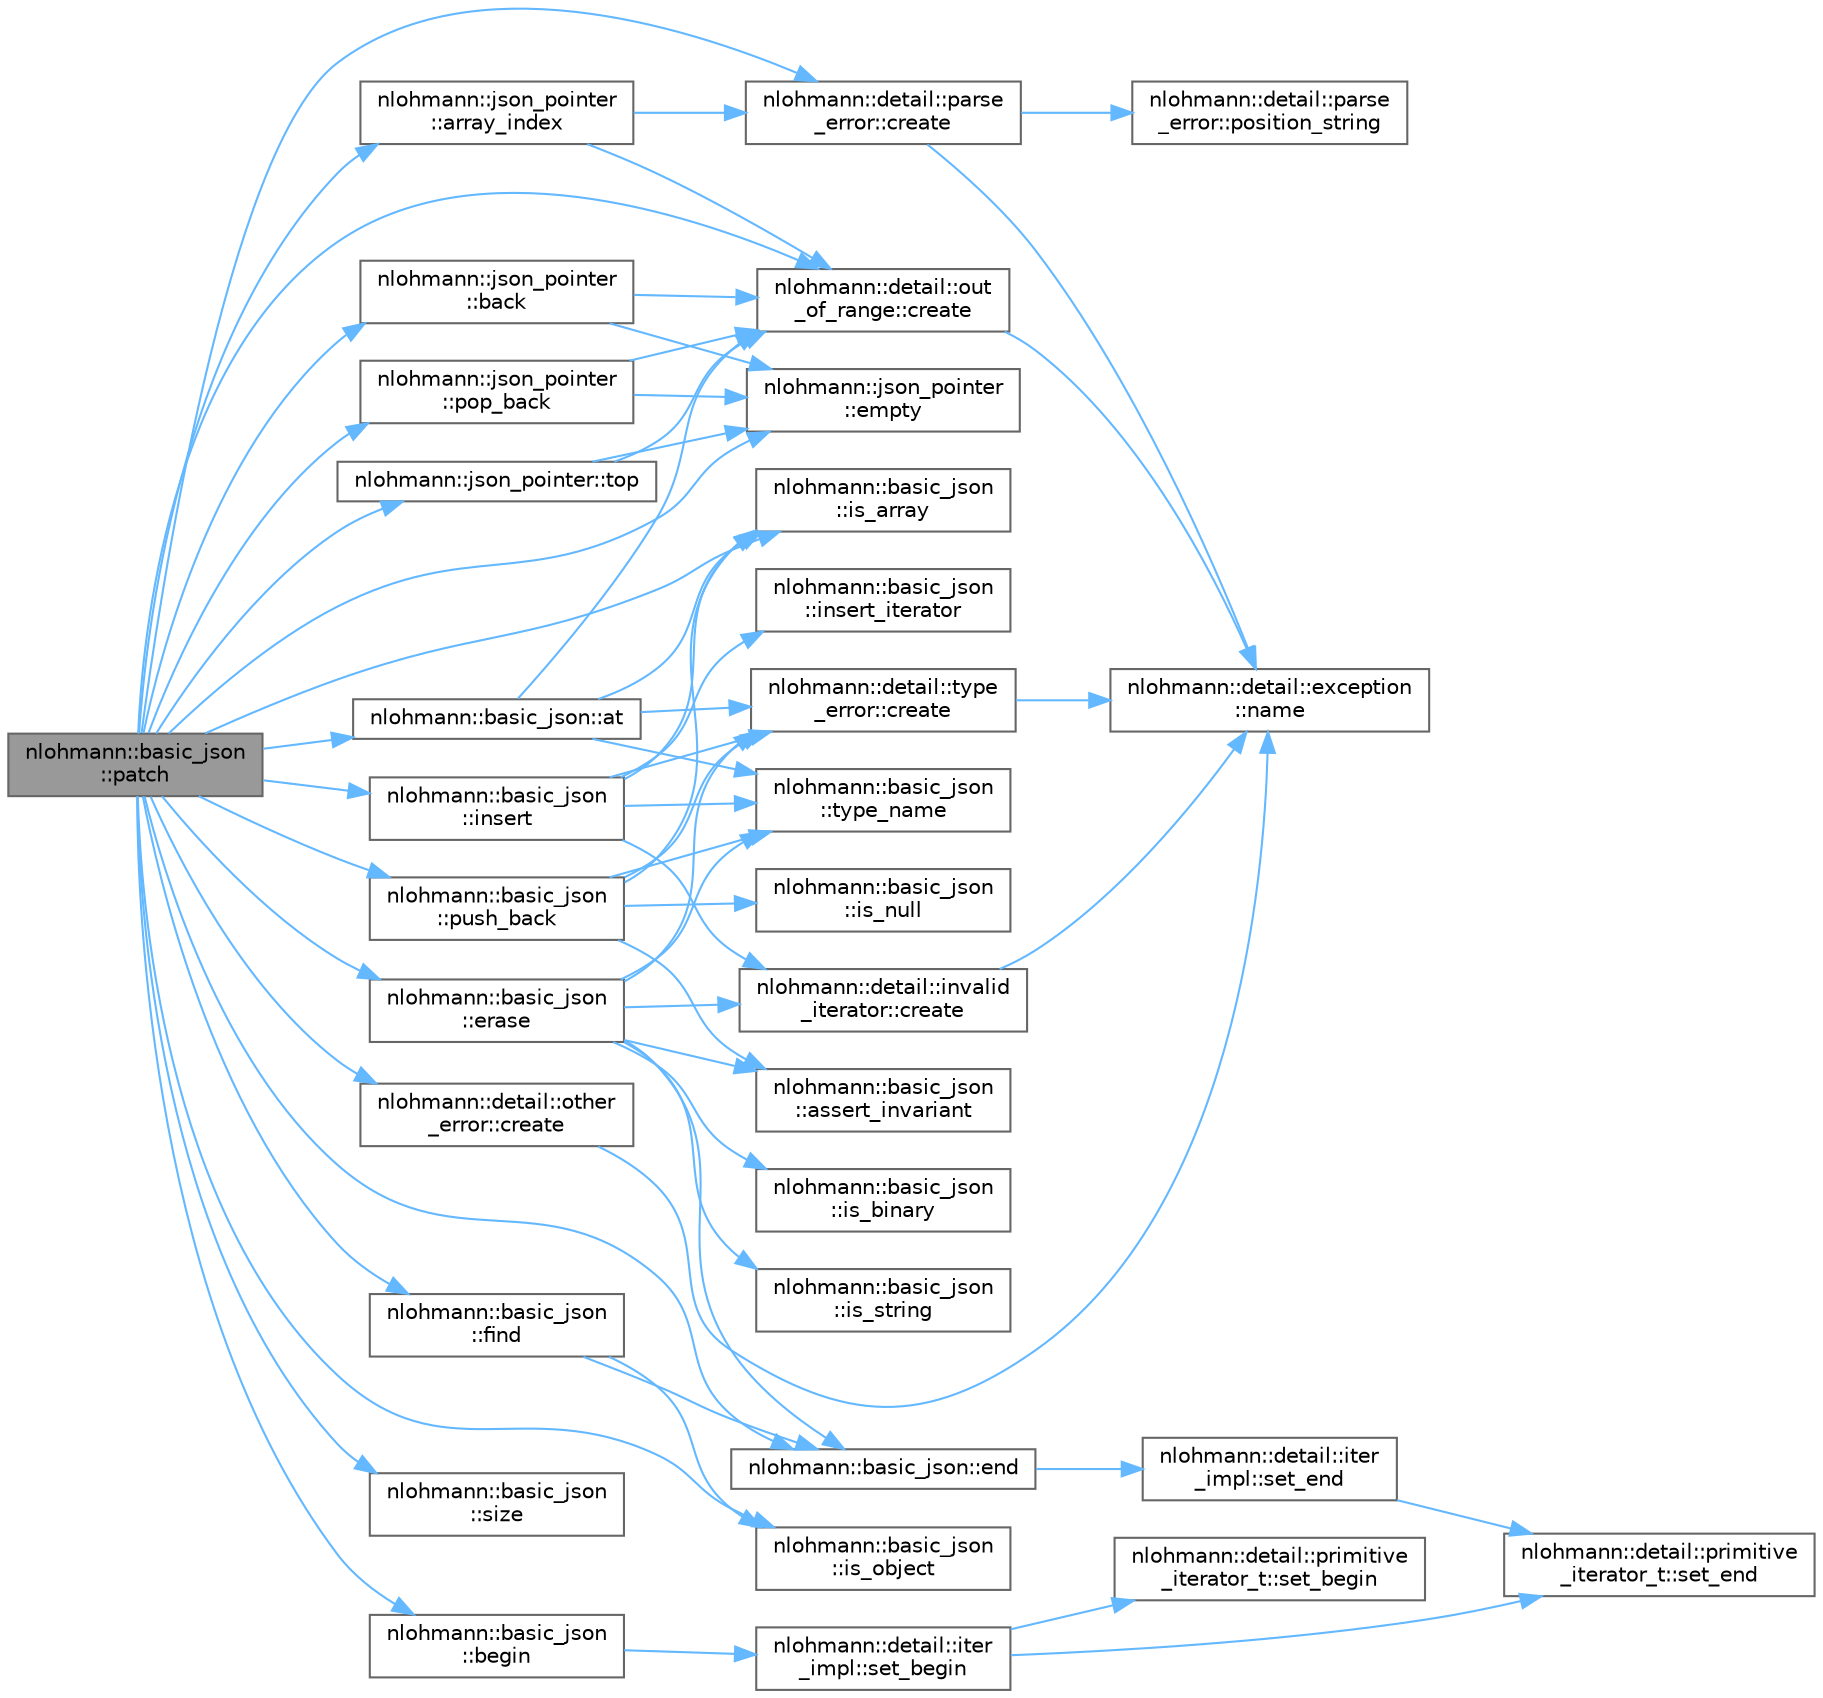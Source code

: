 digraph "nlohmann::basic_json::patch"
{
 // LATEX_PDF_SIZE
  bgcolor="transparent";
  edge [fontname=Helvetica,fontsize=10,labelfontname=Helvetica,labelfontsize=10];
  node [fontname=Helvetica,fontsize=10,shape=box,height=0.2,width=0.4];
  rankdir="LR";
  Node1 [label="nlohmann::basic_json\l::patch",height=0.2,width=0.4,color="gray40", fillcolor="grey60", style="filled", fontcolor="black",tooltip="applies a JSON patch"];
  Node1 -> Node2 [color="steelblue1",style="solid"];
  Node2 [label="nlohmann::json_pointer\l::array_index",height=0.2,width=0.4,color="grey40", fillcolor="white", style="filled",URL="$a01663.html#ae28e4b79b9d4fac9e6dca29f47f946fa",tooltip=" "];
  Node2 -> Node3 [color="steelblue1",style="solid"];
  Node3 [label="nlohmann::detail::parse\l_error::create",height=0.2,width=0.4,color="grey40", fillcolor="white", style="filled",URL="$a01563.html#a137ea4d27de45d8a844fd13451d40f3d",tooltip="create a parse error exception"];
  Node3 -> Node4 [color="steelblue1",style="solid"];
  Node4 [label="nlohmann::detail::exception\l::name",height=0.2,width=0.4,color="grey40", fillcolor="white", style="filled",URL="$a01559.html#abf41a7e9178356314082284e6cfea278",tooltip=" "];
  Node3 -> Node5 [color="steelblue1",style="solid"];
  Node5 [label="nlohmann::detail::parse\l_error::position_string",height=0.2,width=0.4,color="grey40", fillcolor="white", style="filled",URL="$a01563.html#aefe74adeaa48781464ba2fd2ec63d221",tooltip=" "];
  Node2 -> Node6 [color="steelblue1",style="solid"];
  Node6 [label="nlohmann::detail::out\l_of_range::create",height=0.2,width=0.4,color="grey40", fillcolor="white", style="filled",URL="$a01575.html#a3f6d82a6f967c4728a1ec735a7867073",tooltip=" "];
  Node6 -> Node4 [color="steelblue1",style="solid"];
  Node1 -> Node7 [color="steelblue1",style="solid"];
  Node7 [label="nlohmann::basic_json::at",height=0.2,width=0.4,color="grey40", fillcolor="white", style="filled",URL="$a01659.html#a52b18a5b7e68652c65b070900c438c6e",tooltip="access specified array element with bounds checking"];
  Node7 -> Node8 [color="steelblue1",style="solid"];
  Node8 [label="nlohmann::detail::type\l_error::create",height=0.2,width=0.4,color="grey40", fillcolor="white", style="filled",URL="$a01571.html#aecc083aea4b698c33d042670ba50c10f",tooltip=" "];
  Node8 -> Node4 [color="steelblue1",style="solid"];
  Node7 -> Node6 [color="steelblue1",style="solid"];
  Node7 -> Node9 [color="steelblue1",style="solid"];
  Node9 [label="nlohmann::basic_json\l::is_array",height=0.2,width=0.4,color="grey40", fillcolor="white", style="filled",URL="$a01659.html#ab5b70d60a636b9c5e10f6c8caac60b9e",tooltip="return whether value is an array"];
  Node7 -> Node10 [color="steelblue1",style="solid"];
  Node10 [label="nlohmann::basic_json\l::type_name",height=0.2,width=0.4,color="grey40", fillcolor="white", style="filled",URL="$a01659.html#ab8811fc4eab6091b32b34b3ac3e90474",tooltip="return the type as string"];
  Node1 -> Node11 [color="steelblue1",style="solid"];
  Node11 [label="nlohmann::json_pointer\l::back",height=0.2,width=0.4,color="grey40", fillcolor="white", style="filled",URL="$a01663.html#a58b4e4cd3551787d9c20c67ed5b1dfb8",tooltip="return last reference token"];
  Node11 -> Node6 [color="steelblue1",style="solid"];
  Node11 -> Node12 [color="steelblue1",style="solid"];
  Node12 [label="nlohmann::json_pointer\l::empty",height=0.2,width=0.4,color="grey40", fillcolor="white", style="filled",URL="$a01663.html#a649252bda4a2e75a0915b11a25d8bcc3",tooltip="return whether pointer points to the root document"];
  Node1 -> Node13 [color="steelblue1",style="solid"];
  Node13 [label="nlohmann::basic_json\l::begin",height=0.2,width=0.4,color="grey40", fillcolor="white", style="filled",URL="$a01659.html#a23b495b4c282e4afacf382f5b49af7c7",tooltip="returns an iterator to the first element"];
  Node13 -> Node14 [color="steelblue1",style="solid"];
  Node14 [label="nlohmann::detail::iter\l_impl::set_begin",height=0.2,width=0.4,color="grey40", fillcolor="white", style="filled",URL="$a02011.html#a5d5f92c7f6848814bc82cf7e4e541820",tooltip="set the iterator to the first value"];
  Node14 -> Node15 [color="steelblue1",style="solid"];
  Node15 [label="nlohmann::detail::primitive\l_iterator_t::set_begin",height=0.2,width=0.4,color="grey40", fillcolor="white", style="filled",URL="$a02003.html#a9d9b005906106e12aed738f97d7fee42",tooltip="set iterator to a defined beginning"];
  Node14 -> Node16 [color="steelblue1",style="solid"];
  Node16 [label="nlohmann::detail::primitive\l_iterator_t::set_end",height=0.2,width=0.4,color="grey40", fillcolor="white", style="filled",URL="$a02003.html#ad26a823483846a12d890c3feed3097eb",tooltip="set iterator to a defined past the end"];
  Node1 -> Node3 [color="steelblue1",style="solid"];
  Node1 -> Node6 [color="steelblue1",style="solid"];
  Node1 -> Node17 [color="steelblue1",style="solid"];
  Node17 [label="nlohmann::detail::other\l_error::create",height=0.2,width=0.4,color="grey40", fillcolor="white", style="filled",URL="$a01579.html#a87e8ab894e8c85c0d97a0919782d3683",tooltip=" "];
  Node17 -> Node4 [color="steelblue1",style="solid"];
  Node1 -> Node12 [color="steelblue1",style="solid"];
  Node1 -> Node18 [color="steelblue1",style="solid"];
  Node18 [label="nlohmann::basic_json::end",height=0.2,width=0.4,color="grey40", fillcolor="white", style="filled",URL="$a01659.html#a931267ec3f09eb67e4382f321b2c52bc",tooltip="returns an iterator to one past the last element"];
  Node18 -> Node19 [color="steelblue1",style="solid"];
  Node19 [label="nlohmann::detail::iter\l_impl::set_end",height=0.2,width=0.4,color="grey40", fillcolor="white", style="filled",URL="$a02011.html#a23e50ad4c13aa62d9ac7f60a123823ee",tooltip="set the iterator past the last value"];
  Node19 -> Node16 [color="steelblue1",style="solid"];
  Node1 -> Node20 [color="steelblue1",style="solid"];
  Node20 [label="nlohmann::basic_json\l::erase",height=0.2,width=0.4,color="grey40", fillcolor="white", style="filled",URL="$a01659.html#a494632b69bbe1d0153d3bedad0901b8e",tooltip="remove element given an iterator"];
  Node20 -> Node21 [color="steelblue1",style="solid"];
  Node21 [label="nlohmann::basic_json\l::assert_invariant",height=0.2,width=0.4,color="grey40", fillcolor="white", style="filled",URL="$a01659.html#aa7e7b1bdb6e9dbcfa5e284e8a2fb6464",tooltip="checks the class invariants"];
  Node20 -> Node22 [color="steelblue1",style="solid"];
  Node22 [label="nlohmann::detail::invalid\l_iterator::create",height=0.2,width=0.4,color="grey40", fillcolor="white", style="filled",URL="$a01567.html#a4e849260a3caa1b288c7e619130c6c09",tooltip=" "];
  Node22 -> Node4 [color="steelblue1",style="solid"];
  Node20 -> Node8 [color="steelblue1",style="solid"];
  Node20 -> Node18 [color="steelblue1",style="solid"];
  Node20 -> Node23 [color="steelblue1",style="solid"];
  Node23 [label="nlohmann::basic_json\l::is_binary",height=0.2,width=0.4,color="grey40", fillcolor="white", style="filled",URL="$a01659.html#a9576224f7b3ff812a308e7c1e784ea80",tooltip="return whether value is a binary array"];
  Node20 -> Node24 [color="steelblue1",style="solid"];
  Node24 [label="nlohmann::basic_json\l::is_string",height=0.2,width=0.4,color="grey40", fillcolor="white", style="filled",URL="$a01659.html#ab303d17366c26fca12242c7f8def1bb7",tooltip="return whether value is a string"];
  Node20 -> Node10 [color="steelblue1",style="solid"];
  Node1 -> Node25 [color="steelblue1",style="solid"];
  Node25 [label="nlohmann::basic_json\l::find",height=0.2,width=0.4,color="grey40", fillcolor="white", style="filled",URL="$a01659.html#acdf9b3aab82dcf443dd91ca5ec06b80c",tooltip="find an element in a JSON object"];
  Node25 -> Node18 [color="steelblue1",style="solid"];
  Node25 -> Node26 [color="steelblue1",style="solid"];
  Node26 [label="nlohmann::basic_json\l::is_object",height=0.2,width=0.4,color="grey40", fillcolor="white", style="filled",URL="$a01659.html#a57e8411a770a6263d6d8f2116c37f3aa",tooltip="return whether value is an object"];
  Node1 -> Node27 [color="steelblue1",style="solid"];
  Node27 [label="nlohmann::basic_json\l::insert",height=0.2,width=0.4,color="grey40", fillcolor="white", style="filled",URL="$a01659.html#aeb86e8478e20d95970a8b61ff01dce3b",tooltip="inserts element"];
  Node27 -> Node22 [color="steelblue1",style="solid"];
  Node27 -> Node8 [color="steelblue1",style="solid"];
  Node27 -> Node28 [color="steelblue1",style="solid"];
  Node28 [label="nlohmann::basic_json\l::insert_iterator",height=0.2,width=0.4,color="grey40", fillcolor="white", style="filled",URL="$a01659.html#ab5c8034e997c5b852b92bdc6a3f70994",tooltip="Helper for insertion of an iterator."];
  Node27 -> Node9 [color="steelblue1",style="solid"];
  Node27 -> Node10 [color="steelblue1",style="solid"];
  Node1 -> Node9 [color="steelblue1",style="solid"];
  Node1 -> Node26 [color="steelblue1",style="solid"];
  Node1 -> Node29 [color="steelblue1",style="solid"];
  Node29 [label="nlohmann::json_pointer\l::pop_back",height=0.2,width=0.4,color="grey40", fillcolor="white", style="filled",URL="$a01663.html#a4b1ee4d511ca195bed896a3da47e264c",tooltip="remove last reference token"];
  Node29 -> Node6 [color="steelblue1",style="solid"];
  Node29 -> Node12 [color="steelblue1",style="solid"];
  Node1 -> Node30 [color="steelblue1",style="solid"];
  Node30 [label="nlohmann::basic_json\l::push_back",height=0.2,width=0.4,color="grey40", fillcolor="white", style="filled",URL="$a01659.html#ab9e0253c92736db021840105d374c4c4",tooltip="add an object to an array"];
  Node30 -> Node21 [color="steelblue1",style="solid"];
  Node30 -> Node8 [color="steelblue1",style="solid"];
  Node30 -> Node9 [color="steelblue1",style="solid"];
  Node30 -> Node31 [color="steelblue1",style="solid"];
  Node31 [label="nlohmann::basic_json\l::is_null",height=0.2,width=0.4,color="grey40", fillcolor="white", style="filled",URL="$a01659.html#aedc7afad96292b5ab61a2e0ad3067f5f",tooltip="return whether value is null"];
  Node30 -> Node10 [color="steelblue1",style="solid"];
  Node1 -> Node32 [color="steelblue1",style="solid"];
  Node32 [label="nlohmann::basic_json\l::size",height=0.2,width=0.4,color="grey40", fillcolor="white", style="filled",URL="$a01659.html#a33c7c8638bb0b12e6d1b69d8106dd2e0",tooltip="returns the number of elements"];
  Node1 -> Node33 [color="steelblue1",style="solid"];
  Node33 [label="nlohmann::json_pointer::top",height=0.2,width=0.4,color="grey40", fillcolor="white", style="filled",URL="$a01663.html#a00eff109d9a0091e42ada9b16b90c8d9",tooltip=" "];
  Node33 -> Node6 [color="steelblue1",style="solid"];
  Node33 -> Node12 [color="steelblue1",style="solid"];
}
